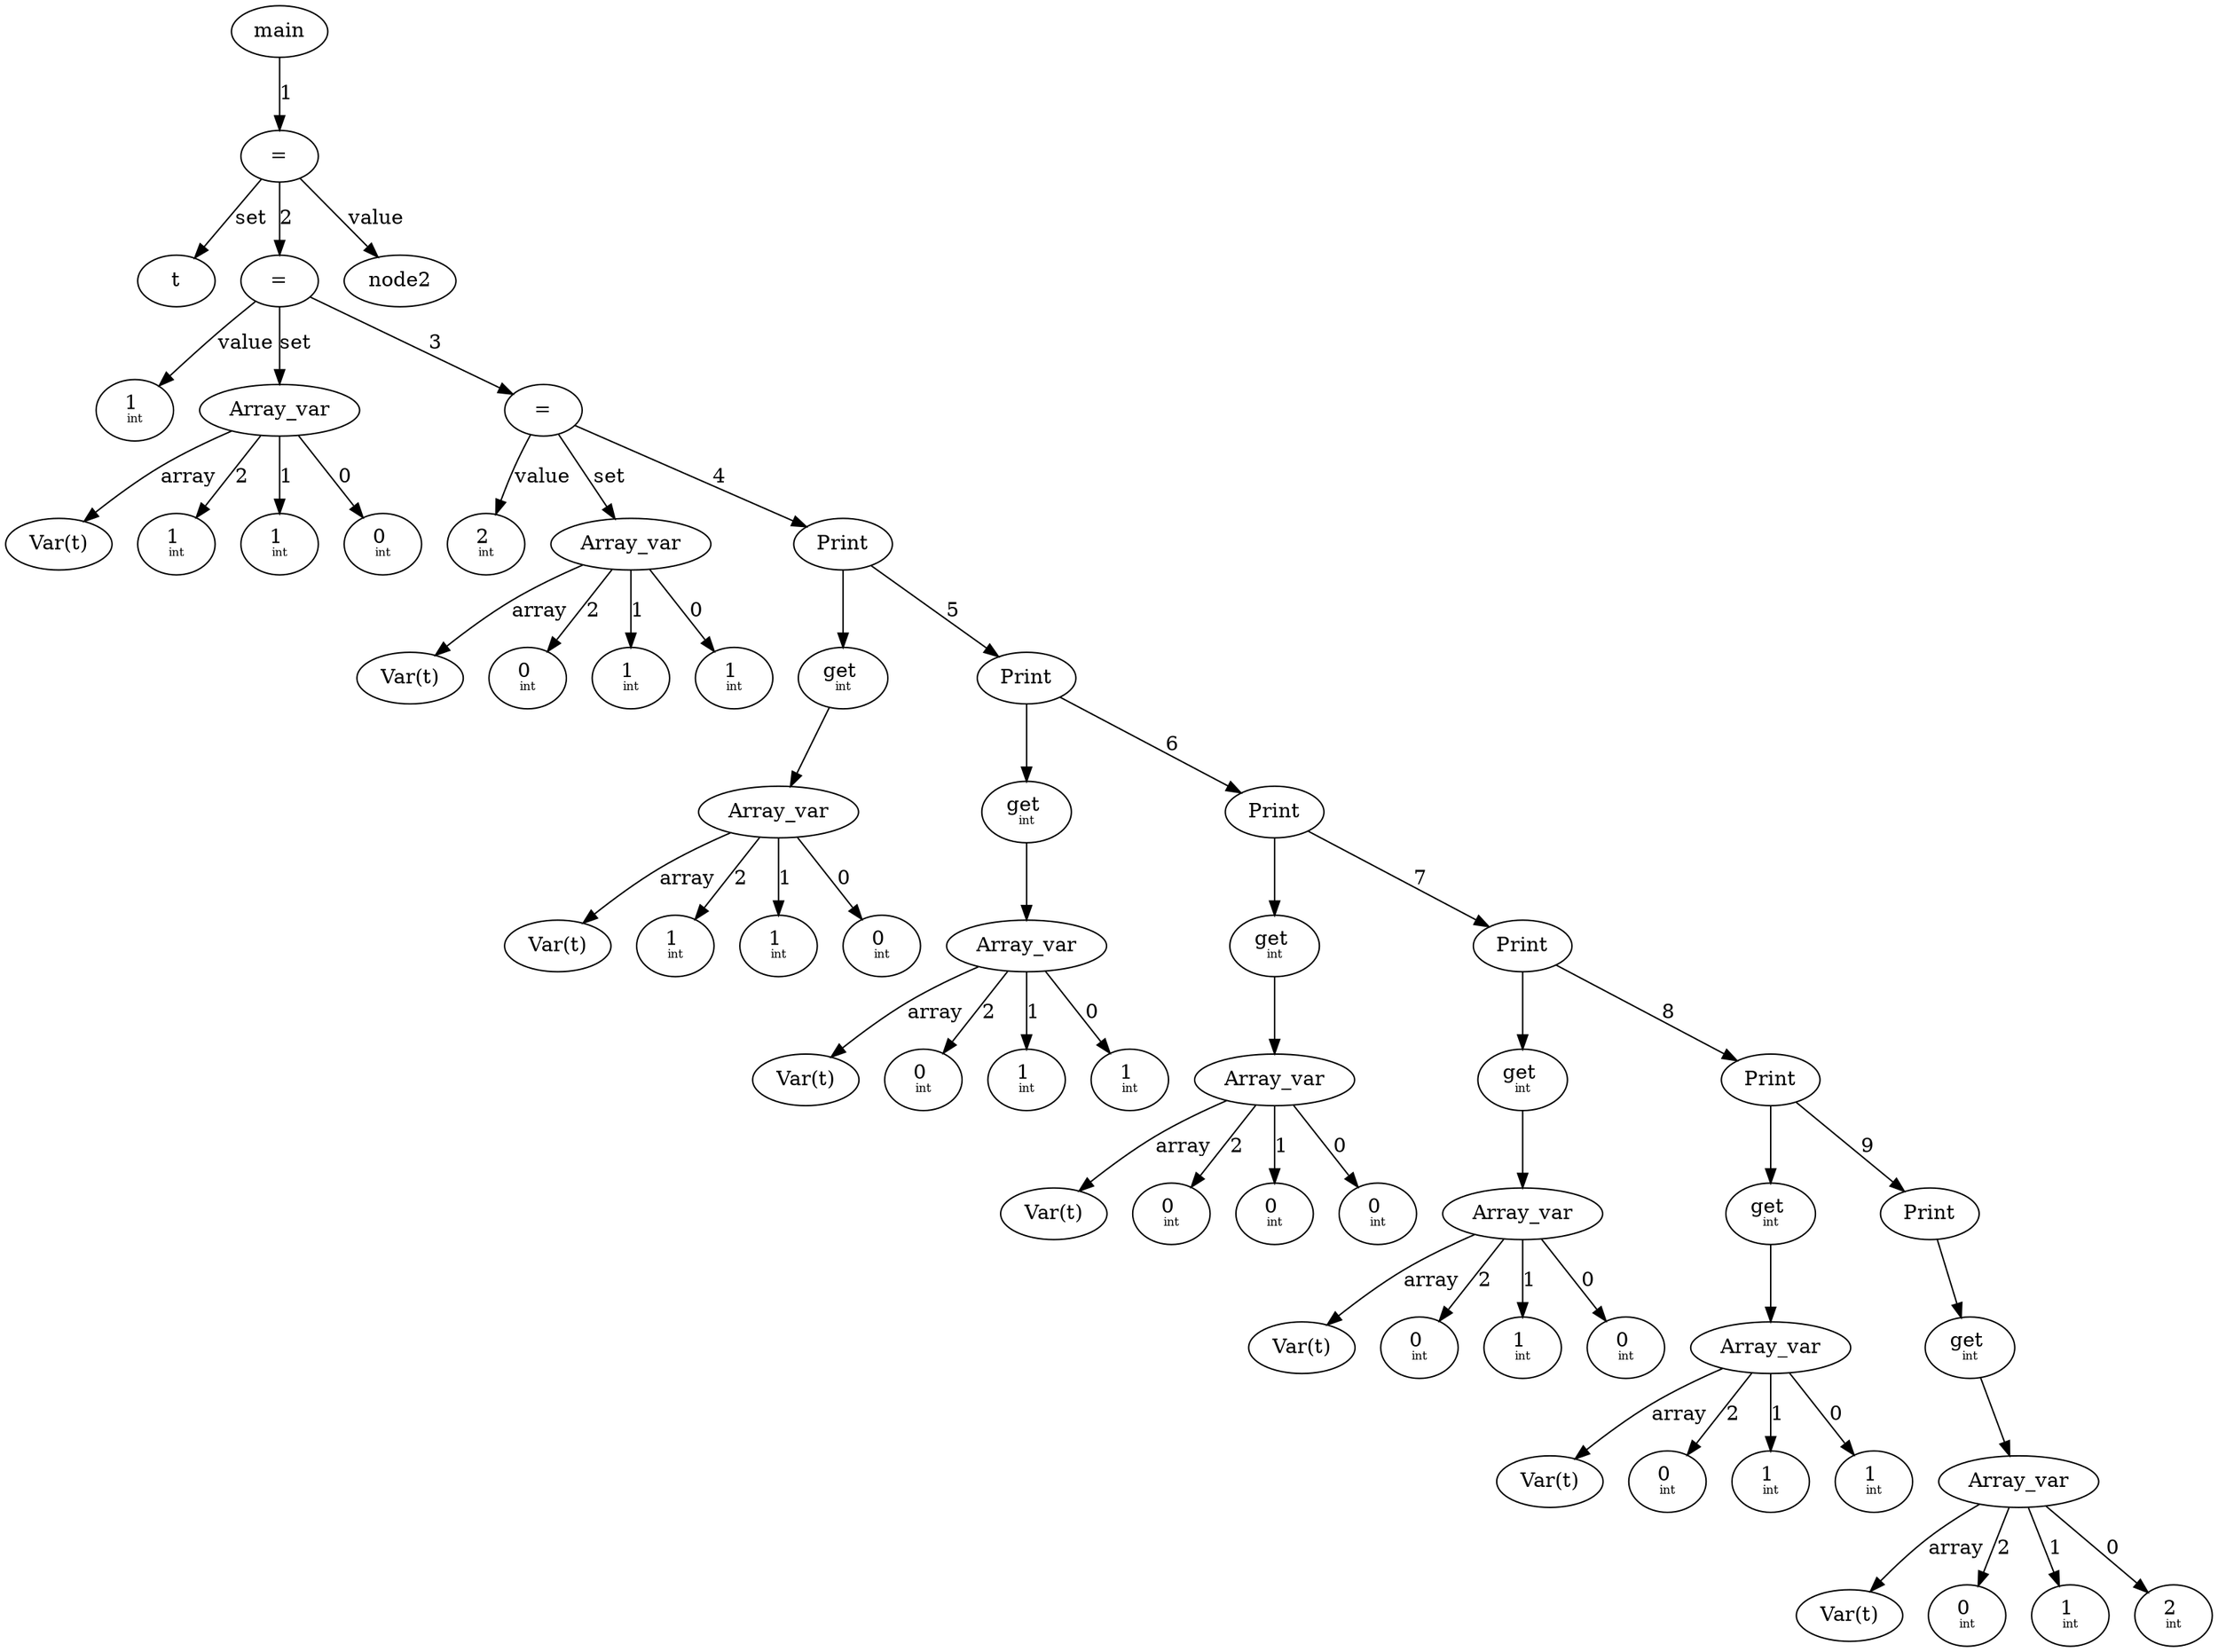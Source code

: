 digraph AST {
  node0 [label="main"];
  node1 [label="="];
  node3 [label="t"];
  node4 [label="="];
  node5 [label=<1 <BR/><FONT POINT-SIZE="8.0">int</FONT>>];
  node6 [label="Array_var"];
  node10 [label="Var(t)"];
  node9 [label=<1 <BR/><FONT POINT-SIZE="8.0">int</FONT>>];
  node8 [label=<1 <BR/><FONT POINT-SIZE="8.0">int</FONT>>];
  node7 [label=<0 <BR/><FONT POINT-SIZE="8.0">int</FONT>>];
  node11 [label="="];
  node12 [label=<2 <BR/><FONT POINT-SIZE="8.0">int</FONT>>];
  node13 [label="Array_var"];
  node17 [label="Var(t)"];
  node16 [label=<0 <BR/><FONT POINT-SIZE="8.0">int</FONT>>];
  node15 [label=<1 <BR/><FONT POINT-SIZE="8.0">int</FONT>>];
  node14 [label=<1 <BR/><FONT POINT-SIZE="8.0">int</FONT>>];
  node18 [label="Print"];
  node19 [label=<get <BR/><FONT POINT-SIZE="8.0">int</FONT>>];
  node20 [label="Array_var"];
  node24 [label="Var(t)"];
  node23 [label=<1 <BR/><FONT POINT-SIZE="8.0">int</FONT>>];
  node22 [label=<1 <BR/><FONT POINT-SIZE="8.0">int</FONT>>];
  node21 [label=<0 <BR/><FONT POINT-SIZE="8.0">int</FONT>>];
  node25 [label="Print"];
  node26 [label=<get <BR/><FONT POINT-SIZE="8.0">int</FONT>>];
  node27 [label="Array_var"];
  node31 [label="Var(t)"];
  node30 [label=<0 <BR/><FONT POINT-SIZE="8.0">int</FONT>>];
  node29 [label=<1 <BR/><FONT POINT-SIZE="8.0">int</FONT>>];
  node28 [label=<1 <BR/><FONT POINT-SIZE="8.0">int</FONT>>];
  node32 [label="Print"];
  node33 [label=<get <BR/><FONT POINT-SIZE="8.0">int</FONT>>];
  node34 [label="Array_var"];
  node38 [label="Var(t)"];
  node37 [label=<0 <BR/><FONT POINT-SIZE="8.0">int</FONT>>];
  node36 [label=<0 <BR/><FONT POINT-SIZE="8.0">int</FONT>>];
  node35 [label=<0 <BR/><FONT POINT-SIZE="8.0">int</FONT>>];
  node39 [label="Print"];
  node40 [label=<get <BR/><FONT POINT-SIZE="8.0">int</FONT>>];
  node41 [label="Array_var"];
  node45 [label="Var(t)"];
  node44 [label=<0 <BR/><FONT POINT-SIZE="8.0">int</FONT>>];
  node43 [label=<1 <BR/><FONT POINT-SIZE="8.0">int</FONT>>];
  node42 [label=<0 <BR/><FONT POINT-SIZE="8.0">int</FONT>>];
  node46 [label="Print"];
  node47 [label=<get <BR/><FONT POINT-SIZE="8.0">int</FONT>>];
  node48 [label="Array_var"];
  node52 [label="Var(t)"];
  node51 [label=<0 <BR/><FONT POINT-SIZE="8.0">int</FONT>>];
  node50 [label=<1 <BR/><FONT POINT-SIZE="8.0">int</FONT>>];
  node49 [label=<1 <BR/><FONT POINT-SIZE="8.0">int</FONT>>];
  node53 [label="Print"];
  node54 [label=<get <BR/><FONT POINT-SIZE="8.0">int</FONT>>];
  node55 [label="Array_var"];
  node59 [label="Var(t)"];
  node58 [label=<0 <BR/><FONT POINT-SIZE="8.0">int</FONT>>];
  node57 [label=<1 <BR/><FONT POINT-SIZE="8.0">int</FONT>>];
  node56 [label=<2 <BR/><FONT POINT-SIZE="8.0">int</FONT>>];
  node1 -> node2 [label="value"];
  node1 -> node3 [label="set"];
  node0 -> node1 [label="1"];
  node4 -> node5 [label="value"];
  node4 -> node6 [label="set"];
  node6 -> node10 [label="array"];
  node6 -> node7 [label="0"];
  node6 -> node8 [label="1"];
  node6 -> node9 [label="2"];
  node1 -> node4 [label="2"];
  node11 -> node12 [label="value"];
  node11 -> node13 [label="set"];
  node13 -> node17 [label="array"];
  node13 -> node14 [label="0"];
  node13 -> node15 [label="1"];
  node13 -> node16 [label="2"];
  node4 -> node11 [label="3"];
  node18 -> node19;
  node19 -> node20;
  node20 -> node24 [label="array"];
  node20 -> node21 [label="0"];
  node20 -> node22 [label="1"];
  node20 -> node23 [label="2"];
  node11 -> node18 [label="4"];
  node25 -> node26;
  node26 -> node27;
  node27 -> node31 [label="array"];
  node27 -> node28 [label="0"];
  node27 -> node29 [label="1"];
  node27 -> node30 [label="2"];
  node18 -> node25 [label="5"];
  node32 -> node33;
  node33 -> node34;
  node34 -> node38 [label="array"];
  node34 -> node35 [label="0"];
  node34 -> node36 [label="1"];
  node34 -> node37 [label="2"];
  node25 -> node32 [label="6"];
  node39 -> node40;
  node40 -> node41;
  node41 -> node45 [label="array"];
  node41 -> node42 [label="0"];
  node41 -> node43 [label="1"];
  node41 -> node44 [label="2"];
  node32 -> node39 [label="7"];
  node46 -> node47;
  node47 -> node48;
  node48 -> node52 [label="array"];
  node48 -> node49 [label="0"];
  node48 -> node50 [label="1"];
  node48 -> node51 [label="2"];
  node39 -> node46 [label="8"];
  node53 -> node54;
  node54 -> node55;
  node55 -> node59 [label="array"];
  node55 -> node56 [label="0"];
  node55 -> node57 [label="1"];
  node55 -> node58 [label="2"];
  node46 -> node53 [label="9"];
}